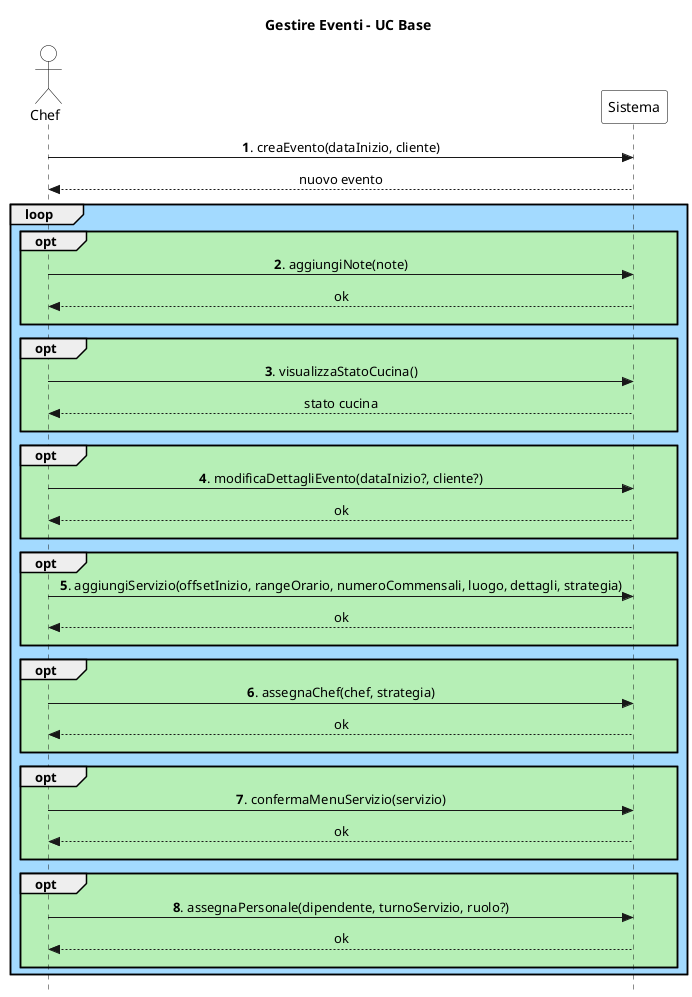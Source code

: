 @startuml
skinparam Style strictuml
skinparam SequenceMessageAlign center

skinparam sequence {
    ActorBorderColor Black
    ActorBackgroundColor White
    ParticipantBorderColor Black
    ParticipantBackgroundColor White
}

actor Chef
participant Sistema

title Gestire Eventi - UC Base

Chef -> Sistema: **1**. creaEvento(dataInizio, cliente)
return nuovo evento

loop #a3daff
    opt #b6efb6
        Chef -> Sistema: **2**. aggiungiNote(note)
        return ok
        ||10||
    end

    opt #b6efb6
        Chef -> Sistema: **3**. visualizzaStatoCucina()
        return stato cucina
        ||10||
    end

    opt #b6efb6
        Chef -> Sistema: **4**. modificaDettagliEvento(dataInizio?, cliente?)
        return ok
        ||10||
    end

    opt #b6efb6
        Chef -> Sistema: **5**. aggiungiServizio(offsetInizio, rangeOrario, numeroCommensali, luogo, dettagli, strategia)
        return ok
        ||10||
    end

    opt #b6efb6
        Chef -> Sistema: **6**. assegnaChef(chef, strategia)
        return ok
        ||10||
    end

    opt #b6efb6
        Chef -> Sistema: **7**. confermaMenuServizio(servizio)
        return ok
        ||10||
    end

    opt #b6efb6
        Chef -> Sistema: **8**. assegnaPersonale(dipendente, turnoServizio, ruolo?)
        return ok
        ||10||
    end
end
@enduml